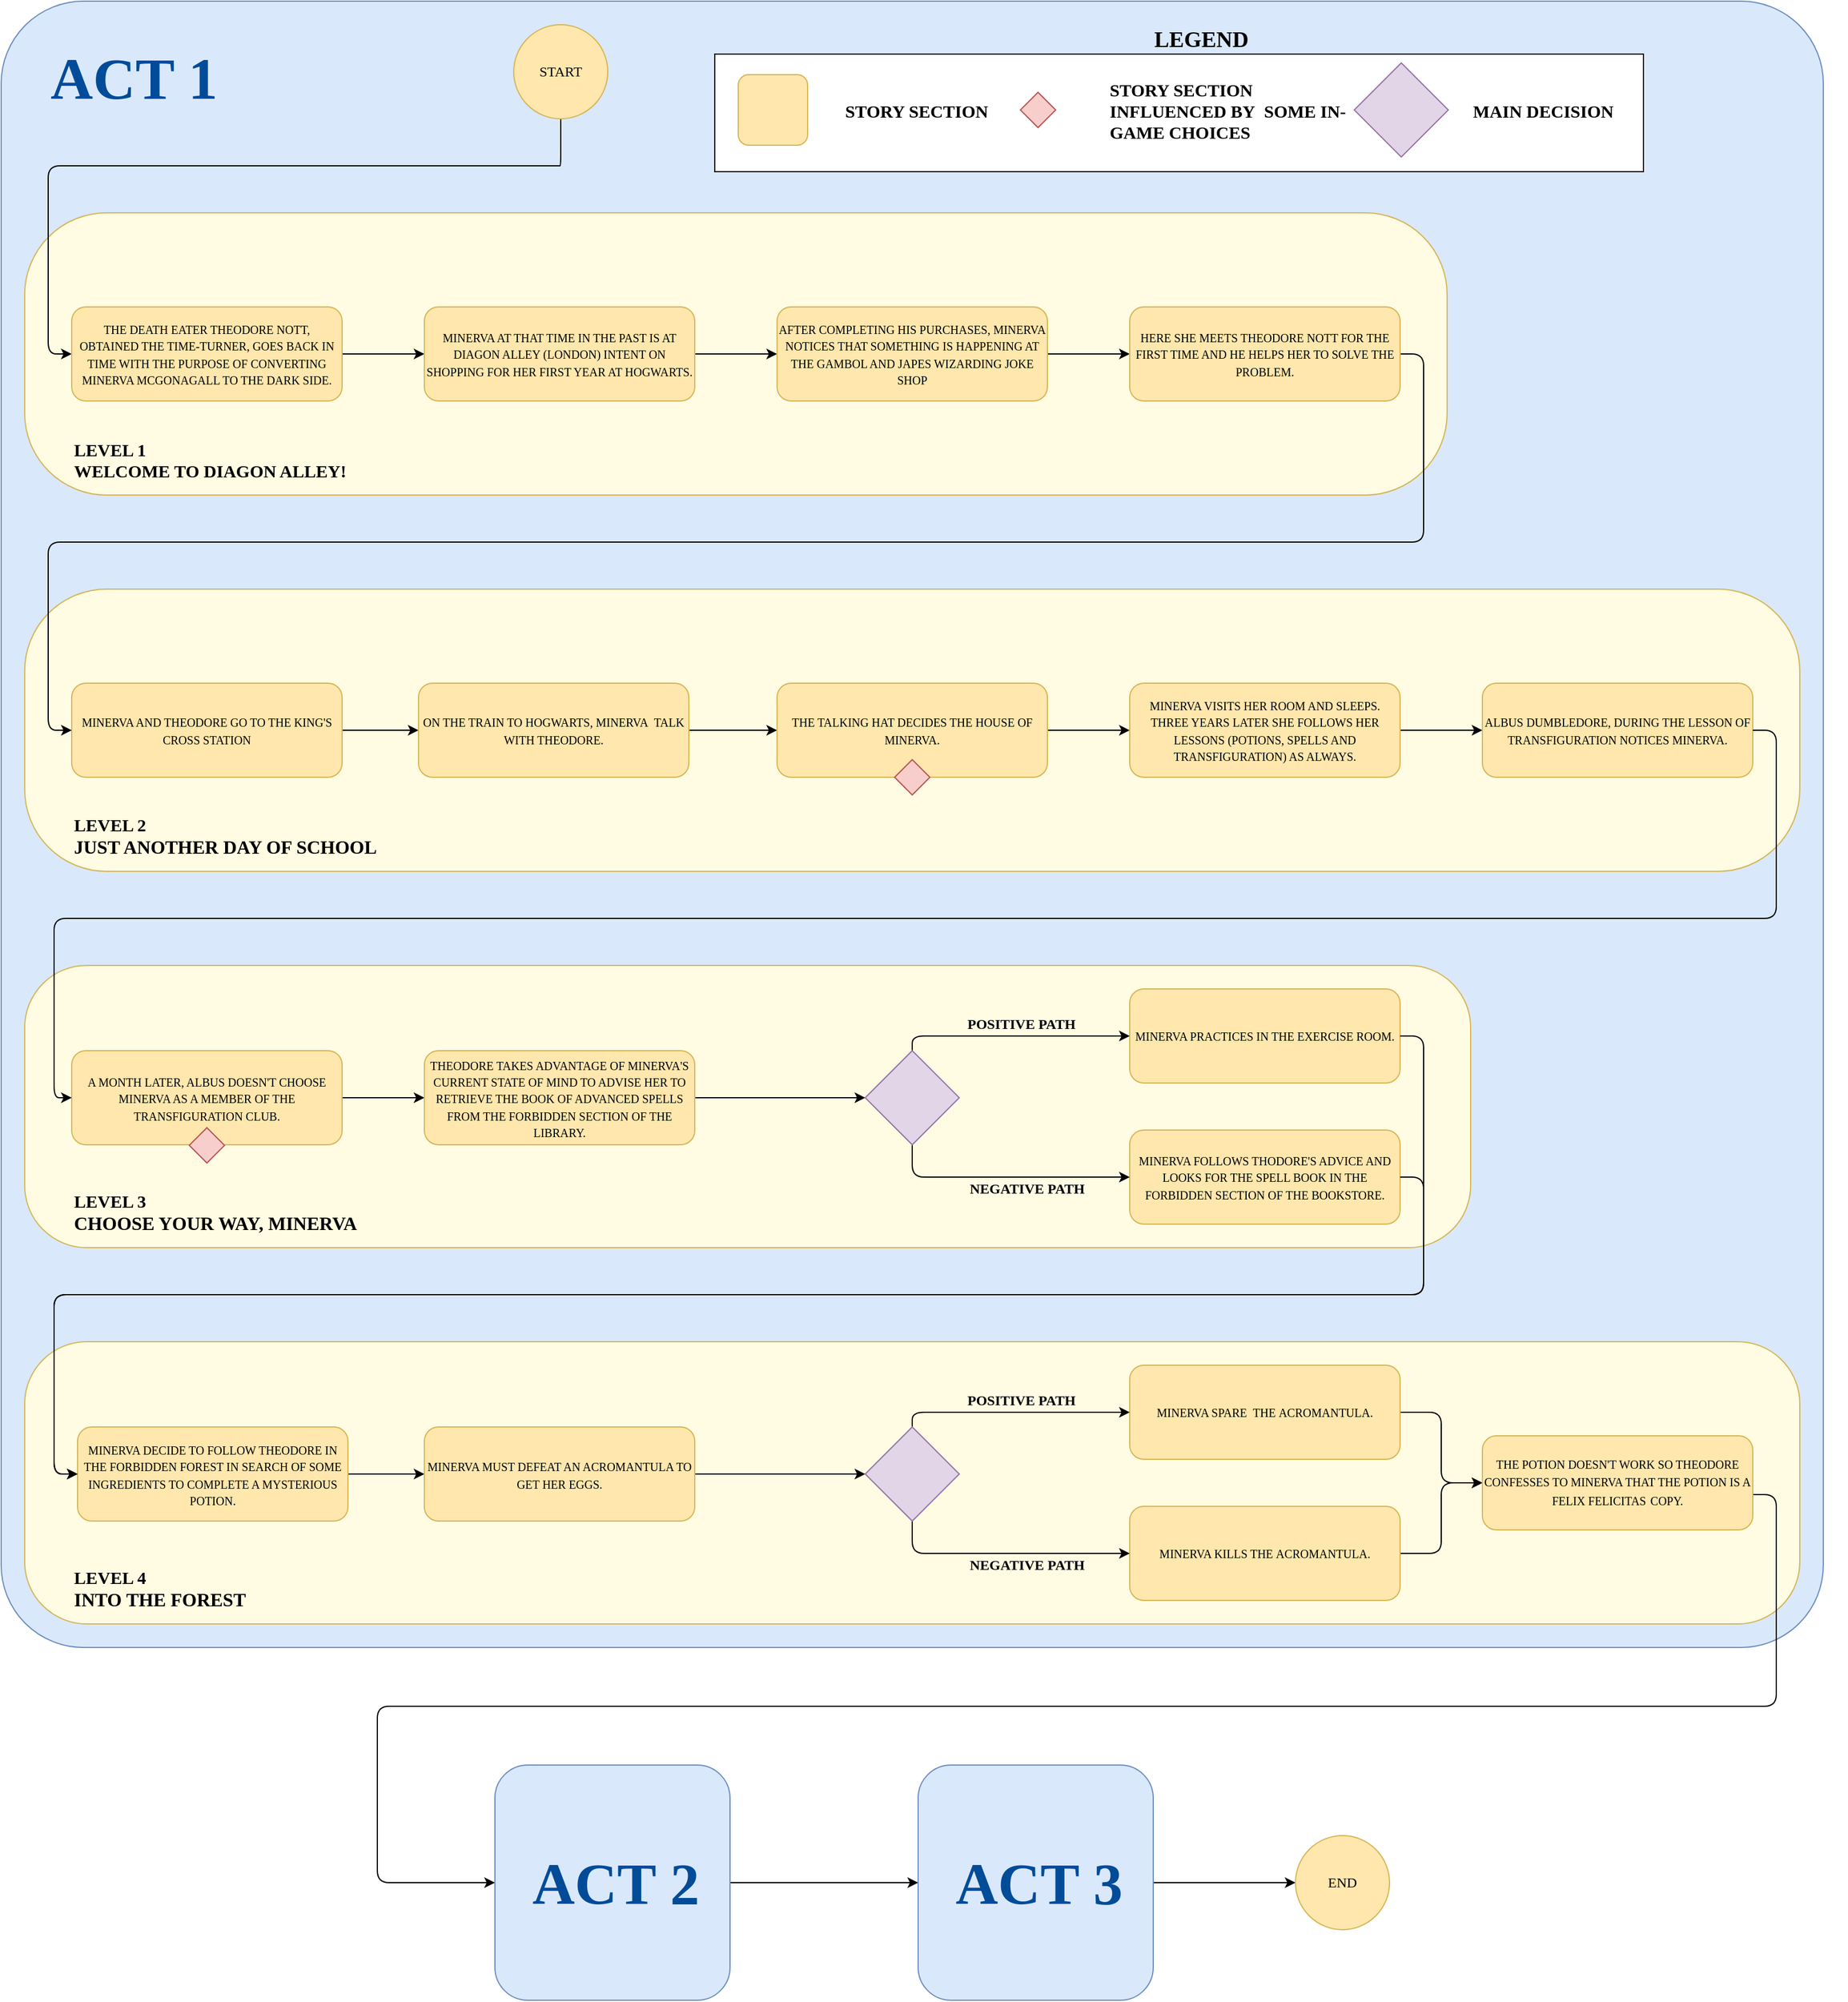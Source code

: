 <mxfile version="13.9.9" type="google"><diagram id="u3o0rZ4mQISxSeBaHD6O" name="Page-1"><mxGraphModel dx="3555" dy="1763" grid="1" gridSize="10" guides="1" tooltips="1" connect="1" arrows="1" fold="1" page="1" pageScale="1" pageWidth="827" pageHeight="1169" math="0" shadow="0"><root><mxCell id="0"/><mxCell id="1" parent="0"/><mxCell id="RbuWpbWWpTA9YjBeog9--40" value="" style="rounded=1;whiteSpace=wrap;html=1;glass=0;sketch=0;shadow=0;arcSize=5;fillColor=#dae8fc;strokeColor=#6c8ebf;" vertex="1" parent="1"><mxGeometry x="220" y="1140" width="1550" height="1400" as="geometry"/></mxCell><mxCell id="2ZwijrIC14hH2TZOu9XN-8" value="" style="rounded=1;whiteSpace=wrap;html=1;glass=0;sketch=0;shadow=0;arcSize=29;strokeColor=#d6b656;fillColor=#FFFCE3;" parent="1" vertex="1"><mxGeometry x="240" y="1320" width="1210" height="240" as="geometry"/></mxCell><mxCell id="2ZwijrIC14hH2TZOu9XN-45" style="edgeStyle=orthogonalEdgeStyle;rounded=1;orthogonalLoop=1;jettySize=auto;html=1;exitX=0.5;exitY=1;exitDx=0;exitDy=0;entryX=0;entryY=0.5;entryDx=0;entryDy=0;fontFamily=Comfortaa;fontSource=https%3A%2F%2Ffonts.googleapis.com%2Fcss%3Ffamily%3DComfortaa;" parent="1" source="2ZwijrIC14hH2TZOu9XN-1" target="2ZwijrIC14hH2TZOu9XN-2" edge="1"><mxGeometry relative="1" as="geometry"><Array as="points"><mxPoint x="695" y="1280"/><mxPoint x="260" y="1280"/><mxPoint x="260" y="1500"/></Array></mxGeometry></mxCell><mxCell id="2ZwijrIC14hH2TZOu9XN-1" value="&lt;font face=&quot;Comfortaa&quot; data-font-src=&quot;https://fonts.googleapis.com/css?family=Comfortaa&quot;&gt;START&lt;/font&gt;" style="ellipse;whiteSpace=wrap;html=1;aspect=fixed;strokeColor=#d6b656;fillColor=#FFE7AD;" parent="1" vertex="1"><mxGeometry x="656" y="1160" width="80" height="80" as="geometry"/></mxCell><mxCell id="2ZwijrIC14hH2TZOu9XN-5" style="edgeStyle=orthogonalEdgeStyle;rounded=0;orthogonalLoop=1;jettySize=auto;html=1;exitX=1;exitY=0.5;exitDx=0;exitDy=0;entryX=0;entryY=0.5;entryDx=0;entryDy=0;" parent="1" source="2ZwijrIC14hH2TZOu9XN-2" target="2ZwijrIC14hH2TZOu9XN-4" edge="1"><mxGeometry relative="1" as="geometry"/></mxCell><mxCell id="2ZwijrIC14hH2TZOu9XN-2" value="&lt;font face=&quot;comfortaa&quot;&gt;&lt;span style=&quot;font-size: 10px&quot;&gt;THE DEATH EATER THEODORE NOTT, OBTAINED THE TIME-TURNER, GOES BACK IN TIME WITH THE PURPOSE OF CONVERTING MINERVA MCGONAGALL TO THE DARK SIDE.&lt;/span&gt;&lt;/font&gt;" style="rounded=1;whiteSpace=wrap;html=1;strokeColor=#d6b656;fillColor=#FFE7AD;align=center;perimeterSpacing=0;spacingTop=0;shadow=0;" parent="1" vertex="1"><mxGeometry x="280" y="1400" width="230" height="80" as="geometry"/></mxCell><mxCell id="2ZwijrIC14hH2TZOu9XN-7" style="edgeStyle=orthogonalEdgeStyle;rounded=0;orthogonalLoop=1;jettySize=auto;html=1;exitX=1;exitY=0.5;exitDx=0;exitDy=0;entryX=0;entryY=0.5;entryDx=0;entryDy=0;" parent="1" source="2ZwijrIC14hH2TZOu9XN-4" target="2ZwijrIC14hH2TZOu9XN-6" edge="1"><mxGeometry relative="1" as="geometry"/></mxCell><mxCell id="2ZwijrIC14hH2TZOu9XN-4" value="&lt;font face=&quot;comfortaa&quot;&gt;&lt;span style=&quot;font-size: 10px&quot;&gt;MINERVA AT THAT TIME IN THE PAST IS AT DIAGON ALLEY (LONDON) INTENT ON SHOPPING FOR HER FIRST YEAR AT HOGWARTS.&lt;/span&gt;&lt;/font&gt;" style="rounded=1;whiteSpace=wrap;html=1;strokeColor=#d6b656;fillColor=#FFE7AD;align=center;perimeterSpacing=0;spacingTop=0;shadow=0;" parent="1" vertex="1"><mxGeometry x="580" y="1400" width="230" height="80" as="geometry"/></mxCell><mxCell id="ZuLvhXK-8C0EFcFasHHd-3" style="edgeStyle=orthogonalEdgeStyle;rounded=0;orthogonalLoop=1;jettySize=auto;html=1;" parent="1" source="2ZwijrIC14hH2TZOu9XN-6" target="c5Unbpj_Ru6QIho0QKJK-1" edge="1"><mxGeometry relative="1" as="geometry"/></mxCell><mxCell id="2ZwijrIC14hH2TZOu9XN-6" value="&lt;font face=&quot;comfortaa&quot;&gt;&lt;span style=&quot;font-size: 10px&quot;&gt;AFTER COMPLETING HIS PURCHASES, MINERVA NOTICES THAT SOMETHING IS HAPPENING AT THE GAMBOL AND JAPES WIZARDING JOKE SHOP&lt;/span&gt;&lt;/font&gt;" style="rounded=1;whiteSpace=wrap;html=1;strokeColor=#d6b656;fillColor=#FFE7AD;align=center;perimeterSpacing=0;spacingTop=0;shadow=0;" parent="1" vertex="1"><mxGeometry x="880" y="1400" width="230" height="80" as="geometry"/></mxCell><mxCell id="2ZwijrIC14hH2TZOu9XN-9" value="&lt;font style=&quot;font-size: 15px&quot;&gt;&lt;b&gt;LEVEL 1&lt;br&gt;&lt;span id=&quot;docs-internal-guid-918c9e02-7fff-4eb6-113d-95aca2483c88&quot;&gt;&lt;span style=&quot;background-color: transparent ; vertical-align: baseline&quot;&gt;WELCOME TO DIAGON ALLEY!&lt;/span&gt;&lt;/span&gt;&lt;/b&gt;&lt;/font&gt;" style="text;html=1;strokeColor=none;fillColor=none;align=left;verticalAlign=middle;whiteSpace=wrap;rounded=0;shadow=0;fontFamily=Comfortaa;fontSource=https%3A%2F%2Ffonts.googleapis.com%2Fcss%3Ffamily%3DComfortaa;" parent="1" vertex="1"><mxGeometry x="280" y="1520" width="316" height="20" as="geometry"/></mxCell><mxCell id="2ZwijrIC14hH2TZOu9XN-11" value="" style="rounded=1;whiteSpace=wrap;html=1;glass=0;sketch=0;shadow=0;arcSize=29;strokeColor=#d6b656;fillColor=#FFFCE3;" parent="1" vertex="1"><mxGeometry x="240" y="1640" width="1510" height="240" as="geometry"/></mxCell><mxCell id="2ZwijrIC14hH2TZOu9XN-12" value="&lt;font&gt;&lt;b&gt;&lt;span style=&quot;font-size: 15px&quot;&gt;LEVEL 2&lt;br&gt;&lt;div&gt;&lt;span style=&quot;background-color: transparent ; font-family: &amp;#34;comfortaa&amp;#34; , cursive ; font-size: 12pt&quot;&gt;JUST ANOTHER DAY OF SCHOOL&lt;/span&gt;&lt;/div&gt;&lt;/span&gt;&lt;/b&gt;&lt;/font&gt;" style="text;html=1;strokeColor=none;fillColor=none;align=left;verticalAlign=middle;whiteSpace=wrap;rounded=0;shadow=0;fontFamily=Comfortaa;fontSource=https%3A%2F%2Ffonts.googleapis.com%2Fcss%3Ffamily%3DComfortaa;" parent="1" vertex="1"><mxGeometry x="280" y="1840" width="304" height="20" as="geometry"/></mxCell><mxCell id="2ZwijrIC14hH2TZOu9XN-16" style="edgeStyle=orthogonalEdgeStyle;rounded=1;orthogonalLoop=1;jettySize=auto;html=1;exitX=1;exitY=0.5;exitDx=0;exitDy=0;entryX=0;entryY=0.5;entryDx=0;entryDy=0;fontFamily=Comfortaa;fontSource=https%3A%2F%2Ffonts.googleapis.com%2Fcss%3Ffamily%3DComfortaa;" parent="1" source="2ZwijrIC14hH2TZOu9XN-13" target="2ZwijrIC14hH2TZOu9XN-15" edge="1"><mxGeometry relative="1" as="geometry"/></mxCell><mxCell id="2ZwijrIC14hH2TZOu9XN-13" value="&lt;font face=&quot;comfortaa&quot;&gt;&lt;span style=&quot;font-size: 10px&quot;&gt;MINERVA AND THEODORE GO TO THE KING'S CROSS STATION&lt;/span&gt;&lt;/font&gt;" style="rounded=1;whiteSpace=wrap;html=1;strokeColor=#d6b656;fillColor=#FFE7AD;align=center;perimeterSpacing=0;spacingTop=0;shadow=0;" parent="1" vertex="1"><mxGeometry x="280" y="1720" width="230" height="80" as="geometry"/></mxCell><mxCell id="2ZwijrIC14hH2TZOu9XN-14" style="edgeStyle=orthogonalEdgeStyle;rounded=1;orthogonalLoop=1;jettySize=auto;html=1;exitX=1;exitY=0.5;exitDx=0;exitDy=0;entryX=0;entryY=0.5;entryDx=0;entryDy=0;fontFamily=Comfortaa;fontSource=https%3A%2F%2Ffonts.googleapis.com%2Fcss%3Ffamily%3DComfortaa;" parent="1" source="c5Unbpj_Ru6QIho0QKJK-1" target="2ZwijrIC14hH2TZOu9XN-13" edge="1"><mxGeometry relative="1" as="geometry"><Array as="points"><mxPoint x="1430" y="1440"/><mxPoint x="1430" y="1600"/><mxPoint x="260" y="1600"/><mxPoint x="260" y="1760"/></Array></mxGeometry></mxCell><mxCell id="2ZwijrIC14hH2TZOu9XN-18" style="edgeStyle=orthogonalEdgeStyle;rounded=1;orthogonalLoop=1;jettySize=auto;html=1;exitX=1;exitY=0.5;exitDx=0;exitDy=0;entryX=0;entryY=0.5;entryDx=0;entryDy=0;fontFamily=Comfortaa;fontSource=https%3A%2F%2Ffonts.googleapis.com%2Fcss%3Ffamily%3DComfortaa;" parent="1" source="2ZwijrIC14hH2TZOu9XN-15" target="2ZwijrIC14hH2TZOu9XN-17" edge="1"><mxGeometry relative="1" as="geometry"/></mxCell><mxCell id="2ZwijrIC14hH2TZOu9XN-15" value="&lt;font face=&quot;comfortaa&quot;&gt;&lt;span style=&quot;font-size: 10px&quot;&gt;ON THE TRAIN TO HOGWARTS, MINERVA&amp;nbsp; TALK WITH THEODORE.&lt;/span&gt;&lt;/font&gt;" style="rounded=1;whiteSpace=wrap;html=1;strokeColor=#d6b656;align=center;perimeterSpacing=0;spacingTop=0;shadow=0;fillColor=#FFE7AD;" parent="1" vertex="1"><mxGeometry x="575" y="1720" width="230" height="80" as="geometry"/></mxCell><mxCell id="2ZwijrIC14hH2TZOu9XN-23" style="edgeStyle=orthogonalEdgeStyle;rounded=1;orthogonalLoop=1;jettySize=auto;html=1;exitX=1;exitY=0.5;exitDx=0;exitDy=0;entryX=0;entryY=0.5;entryDx=0;entryDy=0;fontFamily=Comfortaa;fontSource=https%3A%2F%2Ffonts.googleapis.com%2Fcss%3Ffamily%3DComfortaa;" parent="1" source="2ZwijrIC14hH2TZOu9XN-17" target="2ZwijrIC14hH2TZOu9XN-22" edge="1"><mxGeometry relative="1" as="geometry"/></mxCell><mxCell id="2ZwijrIC14hH2TZOu9XN-17" value="&lt;font face=&quot;comfortaa&quot;&gt;&lt;span style=&quot;font-size: 10px&quot;&gt;THE TALKING HAT DECIDES THE HOUSE OF MINERVA.&lt;/span&gt;&lt;/font&gt;" style="rounded=1;whiteSpace=wrap;html=1;strokeColor=#d6b656;fillColor=#FFE7AD;align=center;perimeterSpacing=0;spacingTop=0;shadow=0;" parent="1" vertex="1"><mxGeometry x="880" y="1720" width="230" height="80" as="geometry"/></mxCell><mxCell id="2ZwijrIC14hH2TZOu9XN-19" value="" style="rhombus;whiteSpace=wrap;html=1;shadow=0;fontFamily=Comfortaa;fontSource=https%3A%2F%2Ffonts.googleapis.com%2Fcss%3Ffamily%3DComfortaa;fillColor=#f8cecc;strokeColor=#b85450;" parent="1" vertex="1"><mxGeometry x="980" y="1785" width="30" height="30" as="geometry"/></mxCell><mxCell id="2ZwijrIC14hH2TZOu9XN-27" style="edgeStyle=orthogonalEdgeStyle;rounded=1;orthogonalLoop=1;jettySize=auto;html=1;exitX=1;exitY=0.5;exitDx=0;exitDy=0;entryX=0;entryY=0.5;entryDx=0;entryDy=0;fontFamily=Comfortaa;fontSource=https%3A%2F%2Ffonts.googleapis.com%2Fcss%3Ffamily%3DComfortaa;" parent="1" source="2ZwijrIC14hH2TZOu9XN-22" target="2ZwijrIC14hH2TZOu9XN-25" edge="1"><mxGeometry relative="1" as="geometry"/></mxCell><mxCell id="2ZwijrIC14hH2TZOu9XN-22" value="&lt;font face=&quot;comfortaa&quot;&gt;&lt;span style=&quot;font-size: 10px&quot;&gt;MINERVA VISITS HER ROOM AND SLEEPS. THREE YEARS LATER SHE FOLLOWS HER LESSONS (POTIONS, SPELLS AND TRANSFIGURATION) AS ALWAYS.&lt;/span&gt;&lt;/font&gt;" style="rounded=1;whiteSpace=wrap;html=1;strokeColor=#d6b656;fillColor=#FFE7AD;align=center;perimeterSpacing=0;spacingTop=0;shadow=0;" parent="1" vertex="1"><mxGeometry x="1180" y="1720" width="230" height="80" as="geometry"/></mxCell><mxCell id="2ZwijrIC14hH2TZOu9XN-25" value="&lt;font face=&quot;comfortaa&quot;&gt;&lt;span style=&quot;font-size: 10px&quot;&gt;ALBUS DUMBLEDORE, DURING THE LESSON OF TRANSFIGURATION NOTICES MINERVA.&lt;/span&gt;&lt;/font&gt;" style="rounded=1;whiteSpace=wrap;html=1;strokeColor=#d6b656;fillColor=#FFE7AD;align=center;perimeterSpacing=0;spacingTop=0;shadow=0;" parent="1" vertex="1"><mxGeometry x="1480" y="1720" width="230" height="80" as="geometry"/></mxCell><mxCell id="2ZwijrIC14hH2TZOu9XN-31" value="" style="rounded=1;whiteSpace=wrap;html=1;glass=0;sketch=0;shadow=0;arcSize=22;strokeColor=#d6b656;fillColor=#FFFCE3;" parent="1" vertex="1"><mxGeometry x="240" y="1960" width="1230" height="240" as="geometry"/></mxCell><mxCell id="2ZwijrIC14hH2TZOu9XN-32" value="&lt;font&gt;&lt;b&gt;&lt;span style=&quot;font-size: 15px&quot;&gt;LEVEL 3&lt;br&gt;&lt;/span&gt;&lt;/b&gt;&lt;/font&gt;&lt;span id=&quot;docs-internal-guid-30da0924-7fff-7600-8625-f2de93955498&quot;&gt;&lt;span style=&quot;font-size: 12pt ; font-family: &amp;quot;comfortaa&amp;quot; , cursive ; background-color: transparent ; font-weight: 700 ; vertical-align: baseline&quot;&gt;CHOOSE YOUR WAY, MINERVA&lt;/span&gt;&lt;/span&gt;" style="text;html=1;strokeColor=none;fillColor=none;align=left;verticalAlign=middle;whiteSpace=wrap;rounded=0;shadow=0;fontFamily=Comfortaa;fontSource=https%3A%2F%2Ffonts.googleapis.com%2Fcss%3Ffamily%3DComfortaa;" parent="1" vertex="1"><mxGeometry x="280" y="2160" width="304" height="20" as="geometry"/></mxCell><mxCell id="2ZwijrIC14hH2TZOu9XN-33" style="edgeStyle=orthogonalEdgeStyle;rounded=1;orthogonalLoop=1;jettySize=auto;html=1;exitX=1;exitY=0.5;exitDx=0;exitDy=0;entryX=0;entryY=0.5;entryDx=0;entryDy=0;fontFamily=Comfortaa;fontSource=https%3A%2F%2Ffonts.googleapis.com%2Fcss%3Ffamily%3DComfortaa;" parent="1" source="2ZwijrIC14hH2TZOu9XN-34" target="2ZwijrIC14hH2TZOu9XN-36" edge="1"><mxGeometry relative="1" as="geometry"/></mxCell><mxCell id="2ZwijrIC14hH2TZOu9XN-34" value="&lt;font face=&quot;comfortaa&quot;&gt;&lt;span style=&quot;font-size: 10px&quot;&gt;A MONTH LATER, ALBUS DOESN'T CHOOSE MINERVA AS A MEMBER OF THE TRANSFIGURATION CLUB.&lt;/span&gt;&lt;/font&gt;" style="rounded=1;whiteSpace=wrap;html=1;strokeColor=#d6b656;fillColor=#FFE7AD;align=center;perimeterSpacing=0;spacingTop=0;shadow=0;" parent="1" vertex="1"><mxGeometry x="280" y="2032.5" width="230" height="80" as="geometry"/></mxCell><mxCell id="2ZwijrIC14hH2TZOu9XN-51" style="edgeStyle=orthogonalEdgeStyle;rounded=1;orthogonalLoop=1;jettySize=auto;html=1;exitX=1;exitY=0.5;exitDx=0;exitDy=0;entryX=0;entryY=0.5;entryDx=0;entryDy=0;fontFamily=Comfortaa;fontSource=https%3A%2F%2Ffonts.googleapis.com%2Fcss%3Ffamily%3DComfortaa;" parent="1" source="2ZwijrIC14hH2TZOu9XN-36" target="2ZwijrIC14hH2TZOu9XN-50" edge="1"><mxGeometry relative="1" as="geometry"/></mxCell><mxCell id="2ZwijrIC14hH2TZOu9XN-36" value="&lt;font face=&quot;comfortaa&quot;&gt;&lt;span style=&quot;font-size: 10px&quot;&gt;THEODORE TAKES ADVANTAGE OF MINERVA'S CURRENT STATE OF MIND TO ADVISE HER TO RETRIEVE THE BOOK OF ADVANCED SPELLS FROM THE FORBIDDEN SECTION OF THE LIBRARY.&lt;/span&gt;&lt;/font&gt;" style="rounded=1;whiteSpace=wrap;html=1;strokeColor=#d6b656;fillColor=#FFE7AD;align=center;perimeterSpacing=0;spacingTop=0;shadow=0;" parent="1" vertex="1"><mxGeometry x="580" y="2032.5" width="230" height="80" as="geometry"/></mxCell><mxCell id="2ZwijrIC14hH2TZOu9XN-38" value="&lt;font face=&quot;comfortaa&quot;&gt;&lt;span style=&quot;font-size: 10px&quot;&gt;MINERVA PRACTICES IN THE EXERCISE ROOM.&lt;/span&gt;&lt;/font&gt;" style="rounded=1;whiteSpace=wrap;html=1;strokeColor=#d6b656;fillColor=#FFE7AD;align=center;perimeterSpacing=0;spacingTop=0;shadow=0;" parent="1" vertex="1"><mxGeometry x="1180" y="1980" width="230" height="80" as="geometry"/></mxCell><mxCell id="2ZwijrIC14hH2TZOu9XN-39" value="" style="rhombus;whiteSpace=wrap;html=1;shadow=0;fontFamily=Comfortaa;fontSource=https%3A%2F%2Ffonts.googleapis.com%2Fcss%3Ffamily%3DComfortaa;fillColor=#f8cecc;strokeColor=#b85450;" parent="1" vertex="1"><mxGeometry x="380" y="2098" width="30" height="30" as="geometry"/></mxCell><mxCell id="2ZwijrIC14hH2TZOu9XN-43" style="edgeStyle=orthogonalEdgeStyle;rounded=1;orthogonalLoop=1;jettySize=auto;html=1;exitX=1;exitY=0.5;exitDx=0;exitDy=0;entryX=0;entryY=0.5;entryDx=0;entryDy=0;fontFamily=Comfortaa;fontSource=https%3A%2F%2Ffonts.googleapis.com%2Fcss%3Ffamily%3DComfortaa;" parent="1" source="2ZwijrIC14hH2TZOu9XN-25" target="2ZwijrIC14hH2TZOu9XN-34" edge="1"><mxGeometry relative="1" as="geometry"><Array as="points"><mxPoint x="1730" y="1760"/><mxPoint x="1730" y="1920"/><mxPoint x="265" y="1920"/><mxPoint x="265" y="2072"/></Array></mxGeometry></mxCell><mxCell id="2ZwijrIC14hH2TZOu9XN-46" value="&lt;font face=&quot;comfortaa&quot;&gt;&lt;span style=&quot;font-size: 10px&quot;&gt;MINERVA FOLLOWS THODORE'S ADVICE AND LOOKS FOR THE SPELL BOOK IN THE FORBIDDEN SECTION OF THE BOOKSTORE.&lt;/span&gt;&lt;/font&gt;" style="rounded=1;whiteSpace=wrap;html=1;strokeColor=#d6b656;fillColor=#FFE7AD;align=center;perimeterSpacing=0;spacingTop=0;shadow=0;" parent="1" vertex="1"><mxGeometry x="1180" y="2100" width="230" height="80" as="geometry"/></mxCell><mxCell id="2ZwijrIC14hH2TZOu9XN-53" style="edgeStyle=orthogonalEdgeStyle;rounded=1;orthogonalLoop=1;jettySize=auto;html=1;exitX=0.5;exitY=0;exitDx=0;exitDy=0;entryX=0;entryY=0.5;entryDx=0;entryDy=0;fontFamily=Comfortaa;fontSource=https%3A%2F%2Ffonts.googleapis.com%2Fcss%3Ffamily%3DComfortaa;" parent="1" source="2ZwijrIC14hH2TZOu9XN-50" target="2ZwijrIC14hH2TZOu9XN-38" edge="1"><mxGeometry relative="1" as="geometry"><Array as="points"><mxPoint x="995" y="2020"/></Array></mxGeometry></mxCell><mxCell id="2ZwijrIC14hH2TZOu9XN-54" style="edgeStyle=orthogonalEdgeStyle;rounded=1;orthogonalLoop=1;jettySize=auto;html=1;exitX=0.5;exitY=1;exitDx=0;exitDy=0;entryX=0;entryY=0.5;entryDx=0;entryDy=0;fontFamily=Comfortaa;fontSource=https%3A%2F%2Ffonts.googleapis.com%2Fcss%3Ffamily%3DComfortaa;" parent="1" source="2ZwijrIC14hH2TZOu9XN-50" target="2ZwijrIC14hH2TZOu9XN-46" edge="1"><mxGeometry relative="1" as="geometry"/></mxCell><mxCell id="2ZwijrIC14hH2TZOu9XN-50" value="" style="rhombus;whiteSpace=wrap;html=1;shadow=0;fontFamily=Comfortaa;fontSource=https%3A%2F%2Ffonts.googleapis.com%2Fcss%3Ffamily%3DComfortaa;align=right;fillColor=#e1d5e7;strokeColor=#9673a6;" parent="1" vertex="1"><mxGeometry x="955" y="2032.5" width="80" height="80" as="geometry"/></mxCell><mxCell id="2ZwijrIC14hH2TZOu9XN-55" value="&lt;b&gt;&lt;font style=&quot;font-size: 12px&quot;&gt;POSITIVE PATH&lt;/font&gt;&lt;/b&gt;" style="text;html=1;strokeColor=none;fillColor=none;align=left;verticalAlign=middle;whiteSpace=wrap;rounded=0;shadow=0;fontFamily=Comfortaa;fontSource=https%3A%2F%2Ffonts.googleapis.com%2Fcss%3Ffamily%3DComfortaa;" parent="1" vertex="1"><mxGeometry x="1040" y="2000" width="100" height="20" as="geometry"/></mxCell><mxCell id="2ZwijrIC14hH2TZOu9XN-56" value="&lt;b&gt;&lt;font style=&quot;font-size: 12px&quot;&gt;NEGATIVE PATH&lt;/font&gt;&lt;/b&gt;" style="text;html=1;strokeColor=none;fillColor=none;align=left;verticalAlign=middle;whiteSpace=wrap;rounded=0;shadow=0;fontFamily=Comfortaa;fontSource=https%3A%2F%2Ffonts.googleapis.com%2Fcss%3Ffamily%3DComfortaa;" parent="1" vertex="1"><mxGeometry x="1042" y="2140" width="110" height="20" as="geometry"/></mxCell><mxCell id="2ZwijrIC14hH2TZOu9XN-67" value="" style="rounded=1;whiteSpace=wrap;html=1;glass=0;sketch=0;shadow=0;arcSize=22;strokeColor=#d6b656;fillColor=#FFFCE3;" parent="1" vertex="1"><mxGeometry x="240" y="2280" width="1510" height="240" as="geometry"/></mxCell><mxCell id="2ZwijrIC14hH2TZOu9XN-68" style="edgeStyle=orthogonalEdgeStyle;rounded=1;orthogonalLoop=1;jettySize=auto;html=1;exitX=1;exitY=0.5;exitDx=0;exitDy=0;entryX=0;entryY=0.5;entryDx=0;entryDy=0;fontFamily=Comfortaa;fontSource=https%3A%2F%2Ffonts.googleapis.com%2Fcss%3Ffamily%3DComfortaa;" parent="1" source="2ZwijrIC14hH2TZOu9XN-69" target="2ZwijrIC14hH2TZOu9XN-71" edge="1"><mxGeometry relative="1" as="geometry"/></mxCell><mxCell id="2ZwijrIC14hH2TZOu9XN-69" value="&lt;span style=&quot;font-family: &amp;#34;comfortaa&amp;#34; ; font-size: 10px&quot;&gt;MINERVA DECIDE TO FOLLOW THEODORE IN THE FORBIDDEN FOREST IN SEARCH OF SOME INGREDIENTS TO COMPLETE A MYSTERIOUS POTION.&lt;/span&gt;" style="rounded=1;whiteSpace=wrap;html=1;strokeColor=#d6b656;fillColor=#FFE7AD;align=center;perimeterSpacing=0;spacingTop=0;shadow=0;" parent="1" vertex="1"><mxGeometry x="285" y="2352.5" width="230" height="80" as="geometry"/></mxCell><mxCell id="2ZwijrIC14hH2TZOu9XN-70" style="edgeStyle=orthogonalEdgeStyle;rounded=1;orthogonalLoop=1;jettySize=auto;html=1;exitX=1;exitY=0.5;exitDx=0;exitDy=0;entryX=0;entryY=0.5;entryDx=0;entryDy=0;fontFamily=Comfortaa;fontSource=https%3A%2F%2Ffonts.googleapis.com%2Fcss%3Ffamily%3DComfortaa;" parent="1" source="2ZwijrIC14hH2TZOu9XN-71" target="2ZwijrIC14hH2TZOu9XN-77" edge="1"><mxGeometry relative="1" as="geometry"/></mxCell><mxCell id="2ZwijrIC14hH2TZOu9XN-71" value="&lt;font face=&quot;comfortaa&quot;&gt;&lt;span style=&quot;font-size: 10px&quot;&gt;MINERVA MUST DEFEAT AN ACROMANTULA TO GET HER EGGS.&lt;/span&gt;&lt;/font&gt;" style="rounded=1;whiteSpace=wrap;html=1;strokeColor=#d6b656;fillColor=#FFE7AD;align=center;perimeterSpacing=0;spacingTop=0;shadow=0;" parent="1" vertex="1"><mxGeometry x="580" y="2352.5" width="230" height="80" as="geometry"/></mxCell><mxCell id="2ZwijrIC14hH2TZOu9XN-84" style="edgeStyle=orthogonalEdgeStyle;rounded=1;orthogonalLoop=1;jettySize=auto;html=1;exitX=1;exitY=0.5;exitDx=0;exitDy=0;entryX=0;entryY=0.5;entryDx=0;entryDy=0;fontFamily=Comfortaa;fontSource=https%3A%2F%2Ffonts.googleapis.com%2Fcss%3Ffamily%3DComfortaa;" parent="1" source="2ZwijrIC14hH2TZOu9XN-72" target="2ZwijrIC14hH2TZOu9XN-83" edge="1"><mxGeometry relative="1" as="geometry"/></mxCell><mxCell id="2ZwijrIC14hH2TZOu9XN-72" value="&lt;font face=&quot;comfortaa&quot;&gt;&lt;span style=&quot;font-size: 10px&quot;&gt;MINERVA SPARE&amp;nbsp;&amp;nbsp;&lt;/span&gt;&lt;/font&gt;&lt;font face=&quot;comfortaa&quot;&gt;&lt;span style=&quot;font-size: 10px&quot;&gt;THE&amp;nbsp;&lt;/span&gt;&lt;/font&gt;&lt;span style=&quot;font-family: &amp;#34;comfortaa&amp;#34; ; font-size: 10px&quot;&gt;ACROMANTULA&lt;/span&gt;&lt;span style=&quot;font-family: &amp;#34;comfortaa&amp;#34; ; font-size: 10px&quot;&gt;.&lt;/span&gt;" style="rounded=1;whiteSpace=wrap;html=1;strokeColor=#d6b656;fillColor=#FFE7AD;align=center;perimeterSpacing=0;spacingTop=0;shadow=0;" parent="1" vertex="1"><mxGeometry x="1180" y="2300" width="230" height="80" as="geometry"/></mxCell><mxCell id="2ZwijrIC14hH2TZOu9XN-86" style="edgeStyle=orthogonalEdgeStyle;rounded=1;orthogonalLoop=1;jettySize=auto;html=1;exitX=1;exitY=0.5;exitDx=0;exitDy=0;entryX=0;entryY=0.5;entryDx=0;entryDy=0;fontFamily=Comfortaa;fontSource=https%3A%2F%2Ffonts.googleapis.com%2Fcss%3Ffamily%3DComfortaa;" parent="1" source="2ZwijrIC14hH2TZOu9XN-74" target="2ZwijrIC14hH2TZOu9XN-83" edge="1"><mxGeometry relative="1" as="geometry"/></mxCell><mxCell id="2ZwijrIC14hH2TZOu9XN-74" value="&lt;font face=&quot;comfortaa&quot;&gt;&lt;span style=&quot;font-size: 10px&quot;&gt;MINERVA KILLS THE&amp;nbsp;&lt;/span&gt;&lt;/font&gt;&lt;span style=&quot;font-family: &amp;#34;comfortaa&amp;#34; ; font-size: 10px&quot;&gt;ACROMANTULA&lt;/span&gt;&lt;span style=&quot;font-family: &amp;#34;comfortaa&amp;#34; ; font-size: 10px&quot;&gt;.&lt;/span&gt;" style="rounded=1;whiteSpace=wrap;html=1;strokeColor=#d6b656;fillColor=#FFE7AD;align=center;perimeterSpacing=0;spacingTop=0;shadow=0;" parent="1" vertex="1"><mxGeometry x="1180" y="2420" width="230" height="80" as="geometry"/></mxCell><mxCell id="2ZwijrIC14hH2TZOu9XN-75" style="edgeStyle=orthogonalEdgeStyle;rounded=1;orthogonalLoop=1;jettySize=auto;html=1;exitX=0.5;exitY=0;exitDx=0;exitDy=0;entryX=0;entryY=0.5;entryDx=0;entryDy=0;fontFamily=Comfortaa;fontSource=https%3A%2F%2Ffonts.googleapis.com%2Fcss%3Ffamily%3DComfortaa;" parent="1" source="2ZwijrIC14hH2TZOu9XN-77" target="2ZwijrIC14hH2TZOu9XN-72" edge="1"><mxGeometry relative="1" as="geometry"><Array as="points"><mxPoint x="995" y="2340"/></Array></mxGeometry></mxCell><mxCell id="2ZwijrIC14hH2TZOu9XN-76" style="edgeStyle=orthogonalEdgeStyle;rounded=1;orthogonalLoop=1;jettySize=auto;html=1;exitX=0.5;exitY=1;exitDx=0;exitDy=0;entryX=0;entryY=0.5;entryDx=0;entryDy=0;fontFamily=Comfortaa;fontSource=https%3A%2F%2Ffonts.googleapis.com%2Fcss%3Ffamily%3DComfortaa;" parent="1" source="2ZwijrIC14hH2TZOu9XN-77" target="2ZwijrIC14hH2TZOu9XN-74" edge="1"><mxGeometry relative="1" as="geometry"/></mxCell><mxCell id="2ZwijrIC14hH2TZOu9XN-77" value="" style="rhombus;whiteSpace=wrap;html=1;shadow=0;fontFamily=Comfortaa;fontSource=https%3A%2F%2Ffonts.googleapis.com%2Fcss%3Ffamily%3DComfortaa;align=right;fillColor=#e1d5e7;strokeColor=#9673a6;" parent="1" vertex="1"><mxGeometry x="955" y="2352.5" width="80" height="80" as="geometry"/></mxCell><mxCell id="2ZwijrIC14hH2TZOu9XN-78" value="&lt;b&gt;&lt;font style=&quot;font-size: 12px&quot;&gt;POSITIVE PATH&lt;/font&gt;&lt;/b&gt;" style="text;html=1;strokeColor=none;fillColor=none;align=left;verticalAlign=middle;whiteSpace=wrap;rounded=0;shadow=0;fontFamily=Comfortaa;fontSource=https%3A%2F%2Ffonts.googleapis.com%2Fcss%3Ffamily%3DComfortaa;" parent="1" vertex="1"><mxGeometry x="1040" y="2320" width="100" height="20" as="geometry"/></mxCell><mxCell id="2ZwijrIC14hH2TZOu9XN-79" value="&lt;b&gt;&lt;font style=&quot;font-size: 12px&quot;&gt;NEGATIVE PATH&lt;/font&gt;&lt;/b&gt;" style="text;html=1;strokeColor=none;fillColor=none;align=left;verticalAlign=middle;whiteSpace=wrap;rounded=0;shadow=0;fontFamily=Comfortaa;fontSource=https%3A%2F%2Ffonts.googleapis.com%2Fcss%3Ffamily%3DComfortaa;" parent="1" vertex="1"><mxGeometry x="1042" y="2460" width="110" height="20" as="geometry"/></mxCell><mxCell id="2ZwijrIC14hH2TZOu9XN-81" style="edgeStyle=orthogonalEdgeStyle;rounded=1;orthogonalLoop=1;jettySize=auto;html=1;exitX=1;exitY=0.5;exitDx=0;exitDy=0;entryX=0;entryY=0.5;entryDx=0;entryDy=0;fontFamily=Comfortaa;fontSource=https%3A%2F%2Ffonts.googleapis.com%2Fcss%3Ffamily%3DComfortaa;" parent="1" source="2ZwijrIC14hH2TZOu9XN-38" target="2ZwijrIC14hH2TZOu9XN-69" edge="1"><mxGeometry relative="1" as="geometry"><Array as="points"><mxPoint x="1430" y="2020"/><mxPoint x="1430" y="2240"/><mxPoint x="265" y="2240"/><mxPoint x="265" y="2393"/></Array></mxGeometry></mxCell><mxCell id="2ZwijrIC14hH2TZOu9XN-80" style="edgeStyle=orthogonalEdgeStyle;rounded=1;orthogonalLoop=1;jettySize=auto;html=1;exitX=1;exitY=0.5;exitDx=0;exitDy=0;entryX=0;entryY=0.5;entryDx=0;entryDy=0;fontFamily=Comfortaa;fontSource=https%3A%2F%2Ffonts.googleapis.com%2Fcss%3Ffamily%3DComfortaa;" parent="1" source="2ZwijrIC14hH2TZOu9XN-46" target="2ZwijrIC14hH2TZOu9XN-69" edge="1"><mxGeometry relative="1" as="geometry"><Array as="points"><mxPoint x="1430" y="2140"/><mxPoint x="1430" y="2240"/><mxPoint x="265" y="2240"/><mxPoint x="265" y="2393"/></Array></mxGeometry></mxCell><mxCell id="2ZwijrIC14hH2TZOu9XN-93" style="edgeStyle=orthogonalEdgeStyle;rounded=1;orthogonalLoop=1;jettySize=auto;html=1;exitX=1;exitY=0.5;exitDx=0;exitDy=0;entryX=0;entryY=0.5;entryDx=0;entryDy=0;fontFamily=Comfortaa;fontSource=https%3A%2F%2Ffonts.googleapis.com%2Fcss%3Ffamily%3DComfortaa;" parent="1" target="2ZwijrIC14hH2TZOu9XN-87" edge="1"><mxGeometry relative="1" as="geometry"><Array as="points"><mxPoint x="1730" y="2410"/><mxPoint x="1730" y="2590"/><mxPoint x="540" y="2590"/><mxPoint x="540" y="2740"/></Array><mxPoint x="1710" y="2410" as="sourcePoint"/></mxGeometry></mxCell><mxCell id="2ZwijrIC14hH2TZOu9XN-83" value="&lt;font face=&quot;comfortaa&quot;&gt;&lt;span style=&quot;font-size: 10px&quot;&gt;THE POTION DOESN'T WORK SO THEODORE CONFESSES TO MINERVA THAT THE POTION IS A FELIX FELICITAS&lt;/span&gt;&lt;/font&gt;&lt;span id=&quot;docs-internal-guid-51c93a0a-7fff-10d9-ab72-e8c15861f4d2&quot;&gt;&lt;span style=&quot;font-size: 11pt ; font-family: &amp;#34;comfortaa&amp;#34; , cursive ; background-color: transparent ; vertical-align: baseline&quot;&gt;&amp;nbsp;&lt;/span&gt;&lt;/span&gt;&lt;font face=&quot;comfortaa&quot;&gt;&lt;span style=&quot;font-size: 10px&quot;&gt;COPY.&lt;/span&gt;&lt;/font&gt;" style="rounded=1;whiteSpace=wrap;html=1;strokeColor=#d6b656;fillColor=#FFE7AD;align=center;perimeterSpacing=0;spacingTop=0;shadow=0;" parent="1" vertex="1"><mxGeometry x="1480" y="2360" width="230" height="80" as="geometry"/></mxCell><mxCell id="2ZwijrIC14hH2TZOu9XN-94" style="edgeStyle=orthogonalEdgeStyle;rounded=1;orthogonalLoop=1;jettySize=auto;html=1;exitX=1;exitY=0.5;exitDx=0;exitDy=0;entryX=0;entryY=0.5;entryDx=0;entryDy=0;fontFamily=Comfortaa;fontSource=https%3A%2F%2Ffonts.googleapis.com%2Fcss%3Ffamily%3DComfortaa;" parent="1" source="2ZwijrIC14hH2TZOu9XN-87" target="2ZwijrIC14hH2TZOu9XN-91" edge="1"><mxGeometry relative="1" as="geometry"/></mxCell><mxCell id="2ZwijrIC14hH2TZOu9XN-87" value="" style="rounded=1;whiteSpace=wrap;html=1;glass=0;sketch=0;shadow=0;arcSize=14;fillColor=#dae8fc;strokeColor=#6c8ebf;" parent="1" vertex="1"><mxGeometry x="640" y="2640" width="200" height="200" as="geometry"/></mxCell><mxCell id="2ZwijrIC14hH2TZOu9XN-89" value="&lt;b style=&quot;font-size: 50px&quot;&gt;&lt;font color=&quot;#004c99&quot; style=&quot;font-size: 50px&quot;&gt;&lt;font style=&quot;font-size: 50px&quot;&gt;ACT &lt;/font&gt;1&lt;/font&gt;&lt;/b&gt;" style="text;html=1;strokeColor=none;fillColor=none;align=left;verticalAlign=middle;whiteSpace=wrap;rounded=0;shadow=0;fontFamily=Comfortaa;fontSource=https%3A%2F%2Ffonts.googleapis.com%2Fcss%3Ffamily%3DComfortaa;" parent="1" vertex="1"><mxGeometry x="260" y="1160" width="222" height="90" as="geometry"/></mxCell><mxCell id="2ZwijrIC14hH2TZOu9XN-90" value="&lt;b style=&quot;font-size: 50px&quot;&gt;&lt;font color=&quot;#004c99&quot; style=&quot;font-size: 50px&quot;&gt;&lt;font style=&quot;font-size: 50px&quot;&gt;ACT 2&lt;/font&gt;&lt;/font&gt;&lt;/b&gt;" style="text;html=1;strokeColor=none;fillColor=none;align=right;verticalAlign=middle;whiteSpace=wrap;rounded=0;shadow=0;fontFamily=Comfortaa;fontSource=https%3A%2F%2Ffonts.googleapis.com%2Fcss%3Ffamily%3DComfortaa;" parent="1" vertex="1"><mxGeometry x="664" y="2695" width="152" height="90" as="geometry"/></mxCell><mxCell id="2ZwijrIC14hH2TZOu9XN-96" style="edgeStyle=orthogonalEdgeStyle;rounded=1;orthogonalLoop=1;jettySize=auto;html=1;exitX=1;exitY=0.5;exitDx=0;exitDy=0;entryX=0;entryY=0.5;entryDx=0;entryDy=0;fontFamily=Comfortaa;fontSource=https%3A%2F%2Ffonts.googleapis.com%2Fcss%3Ffamily%3DComfortaa;" parent="1" source="2ZwijrIC14hH2TZOu9XN-91" target="2ZwijrIC14hH2TZOu9XN-95" edge="1"><mxGeometry relative="1" as="geometry"/></mxCell><mxCell id="2ZwijrIC14hH2TZOu9XN-91" value="" style="rounded=1;whiteSpace=wrap;html=1;glass=0;sketch=0;shadow=0;arcSize=14;fillColor=#dae8fc;strokeColor=#6c8ebf;" parent="1" vertex="1"><mxGeometry x="1000" y="2640" width="200" height="200" as="geometry"/></mxCell><mxCell id="2ZwijrIC14hH2TZOu9XN-92" value="&lt;b style=&quot;font-size: 50px&quot;&gt;&lt;font color=&quot;#004c99&quot; style=&quot;font-size: 50px&quot;&gt;&lt;font style=&quot;font-size: 50px&quot;&gt;ACT 3&lt;/font&gt;&lt;/font&gt;&lt;/b&gt;" style="text;html=1;strokeColor=none;fillColor=none;align=right;verticalAlign=middle;whiteSpace=wrap;rounded=0;shadow=0;fontFamily=Comfortaa;fontSource=https%3A%2F%2Ffonts.googleapis.com%2Fcss%3Ffamily%3DComfortaa;" parent="1" vertex="1"><mxGeometry x="1024" y="2695" width="152" height="90" as="geometry"/></mxCell><mxCell id="2ZwijrIC14hH2TZOu9XN-95" value="&lt;font face=&quot;Comfortaa&quot;&gt;END&lt;/font&gt;" style="ellipse;whiteSpace=wrap;html=1;aspect=fixed;strokeColor=#d6b656;fillColor=#FFE7AD;" parent="1" vertex="1"><mxGeometry x="1321" y="2700" width="80" height="80" as="geometry"/></mxCell><mxCell id="2ZwijrIC14hH2TZOu9XN-99" value="" style="rounded=0;whiteSpace=wrap;html=1;shadow=0;fontFamily=Comfortaa;fontSource=https%3A%2F%2Ffonts.googleapis.com%2Fcss%3Ffamily%3DComfortaa;align=right;" parent="1" vertex="1"><mxGeometry x="827" y="1185" width="790" height="100" as="geometry"/></mxCell><mxCell id="2ZwijrIC14hH2TZOu9XN-20" value="" style="rhombus;whiteSpace=wrap;html=1;shadow=0;fontFamily=Comfortaa;fontSource=https%3A%2F%2Ffonts.googleapis.com%2Fcss%3Ffamily%3DComfortaa;fillColor=#f8cecc;strokeColor=#b85450;" parent="1" vertex="1"><mxGeometry x="1087" y="1217.5" width="30" height="30" as="geometry"/></mxCell><mxCell id="2ZwijrIC14hH2TZOu9XN-21" value="&lt;span style=&quot;font-size: 15px&quot;&gt;&lt;b&gt;STORY SECTION INFLUENCED BY&amp;nbsp; SOME IN-GAME CHOICES&lt;/b&gt;&lt;/span&gt;" style="text;html=1;strokeColor=none;fillColor=none;align=left;verticalAlign=middle;whiteSpace=wrap;rounded=0;shadow=0;fontFamily=Comfortaa;fontSource=https%3A%2F%2Ffonts.googleapis.com%2Fcss%3Ffamily%3DComfortaa;" parent="1" vertex="1"><mxGeometry x="1161" y="1222.5" width="210" height="20" as="geometry"/></mxCell><mxCell id="2ZwijrIC14hH2TZOu9XN-47" value="" style="rhombus;whiteSpace=wrap;html=1;shadow=0;fontFamily=Comfortaa;fontSource=https%3A%2F%2Ffonts.googleapis.com%2Fcss%3Ffamily%3DComfortaa;align=right;fillColor=#e1d5e7;strokeColor=#9673a6;" parent="1" vertex="1"><mxGeometry x="1371" y="1192.5" width="80" height="80" as="geometry"/></mxCell><mxCell id="2ZwijrIC14hH2TZOu9XN-49" value="&lt;span style=&quot;font-size: 15px&quot;&gt;&lt;b&gt;MAIN DECISION&lt;/b&gt;&lt;/span&gt;" style="text;html=1;strokeColor=none;fillColor=none;align=left;verticalAlign=middle;whiteSpace=wrap;rounded=0;shadow=0;fontFamily=Comfortaa;fontSource=https%3A%2F%2Ffonts.googleapis.com%2Fcss%3Ffamily%3DComfortaa;" parent="1" vertex="1"><mxGeometry x="1470" y="1222.5" width="320" height="20" as="geometry"/></mxCell><mxCell id="2ZwijrIC14hH2TZOu9XN-97" value="" style="rounded=1;whiteSpace=wrap;html=1;strokeColor=#d6b656;fillColor=#FFE7AD;align=center;perimeterSpacing=0;spacingTop=0;shadow=0;" parent="1" vertex="1"><mxGeometry x="847" y="1202.5" width="59" height="60" as="geometry"/></mxCell><mxCell id="2ZwijrIC14hH2TZOu9XN-98" value="&lt;span style=&quot;font-size: 15px&quot;&gt;&lt;b&gt;STORY SECTION&lt;/b&gt;&lt;/span&gt;" style="text;html=1;strokeColor=none;fillColor=none;align=left;verticalAlign=middle;whiteSpace=wrap;rounded=0;shadow=0;fontFamily=Comfortaa;fontSource=https%3A%2F%2Ffonts.googleapis.com%2Fcss%3Ffamily%3DComfortaa;" parent="1" vertex="1"><mxGeometry x="935.5" y="1222.5" width="320" height="20" as="geometry"/></mxCell><mxCell id="2ZwijrIC14hH2TZOu9XN-103" value="&lt;b&gt;&lt;font style=&quot;font-size: 19px&quot;&gt;LEGEND&lt;/font&gt;&lt;/b&gt;" style="text;html=1;strokeColor=none;fillColor=none;align=center;verticalAlign=middle;whiteSpace=wrap;rounded=0;shadow=0;fontFamily=Comfortaa;fontSource=https%3A%2F%2Ffonts.googleapis.com%2Fcss%3Ffamily%3DComfortaa;" parent="1" vertex="1"><mxGeometry x="1081" y="1160" width="320" height="25" as="geometry"/></mxCell><mxCell id="c5Unbpj_Ru6QIho0QKJK-1" value="&lt;font face=&quot;comfortaa&quot;&gt;&lt;span style=&quot;font-size: 10px&quot;&gt;HERE SHE MEETS THEODORE NOTT FOR THE FIRST TIME AND HE HELPS HER TO SOLVE THE PROBLEM.&lt;/span&gt;&lt;/font&gt;" style="rounded=1;whiteSpace=wrap;html=1;strokeColor=#d6b656;align=center;perimeterSpacing=0;spacingTop=0;shadow=0;fillColor=#FFE7AD;" parent="1" vertex="1"><mxGeometry x="1180" y="1400" width="230" height="80" as="geometry"/></mxCell><mxCell id="2ZwijrIC14hH2TZOu9XN-63" value="&lt;font style=&quot;font-size: 15px&quot;&gt;&lt;b&gt;LEVEL 4&lt;br&gt;&lt;/b&gt;&lt;span id=&quot;docs-internal-guid-a6348ef1-7fff-ad67-5d40-656a9516f594&quot;&gt;&lt;span style=&quot;font-size: 12pt ; font-family: &amp;quot;comfortaa&amp;quot; , cursive ; background-color: transparent ; font-weight: 700 ; vertical-align: baseline&quot;&gt;INTO THE FOREST&lt;/span&gt;&lt;/span&gt;&lt;b&gt;&lt;br&gt;&lt;/b&gt;&lt;/font&gt;" style="text;html=1;strokeColor=none;fillColor=none;align=left;verticalAlign=middle;whiteSpace=wrap;rounded=0;shadow=0;fontFamily=Comfortaa;fontSource=https%3A%2F%2Ffonts.googleapis.com%2Fcss%3Ffamily%3DComfortaa;" parent="1" vertex="1"><mxGeometry x="280" y="2480" width="316" height="20" as="geometry"/></mxCell></root></mxGraphModel></diagram></mxfile>